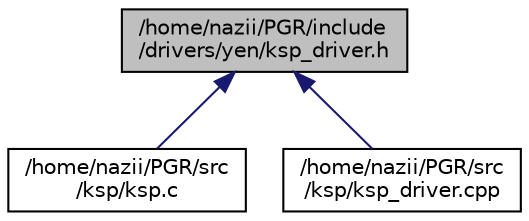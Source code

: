 digraph "/home/nazii/PGR/include/drivers/yen/ksp_driver.h"
{
  edge [fontname="Helvetica",fontsize="10",labelfontname="Helvetica",labelfontsize="10"];
  node [fontname="Helvetica",fontsize="10",shape=record];
  Node6 [label="/home/nazii/PGR/include\l/drivers/yen/ksp_driver.h",height=0.2,width=0.4,color="black", fillcolor="grey75", style="filled", fontcolor="black"];
  Node6 -> Node7 [dir="back",color="midnightblue",fontsize="10",style="solid",fontname="Helvetica"];
  Node7 [label="/home/nazii/PGR/src\l/ksp/ksp.c",height=0.2,width=0.4,color="black", fillcolor="white", style="filled",URL="$ksp_8c.html"];
  Node6 -> Node8 [dir="back",color="midnightblue",fontsize="10",style="solid",fontname="Helvetica"];
  Node8 [label="/home/nazii/PGR/src\l/ksp/ksp_driver.cpp",height=0.2,width=0.4,color="black", fillcolor="white", style="filled",URL="$ksp__driver_8cpp.html"];
}
